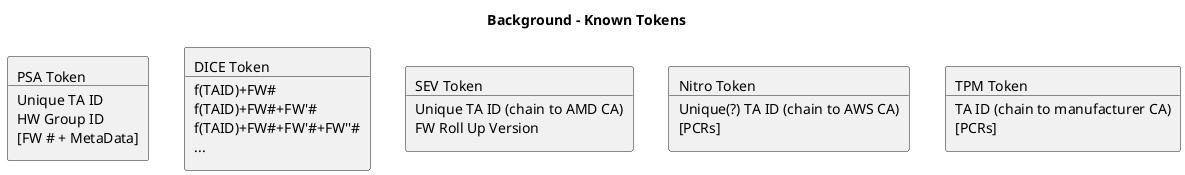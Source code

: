 @startuml
skinparam rectangle {
    ' these params allow any rectangle with the label stereotype to be displayed just as text
    BackgroundColor<<label>> White
    BorderColor<<label>> White
    Shadowing<<label>> False
}
hide stereotype  
'skinparam nodesep 5
skinparam ranksep 5


title "Background - Known Tokens"

rectangle tokPSA as "PSA Token
____
Unique TA ID
HW Group ID
[FW # + MetaData]
"

rectangle tokDICE as "DICE Token
____
f(TAID)+FW#
f(TAID)+FW#+FW'#
f(TAID)+FW#+FW'#+FW''#
...
"

rectangle tokSEV as "SEV Token
____
Unique TA ID (chain to AMD CA)
FW Roll Up Version
"

rectangle tokNitro as "Nitro Token
____
Unique(?) TA ID (chain to AWS CA)
[PCRs]
"

rectangle tokTPM as "TPM Token
____
TA ID (chain to manufacturer CA)
[PCRs]
"



tokPSA --[hidden]r-> tokDICE
tokDICE --[hidden]r-> tokSEV
tokSEV --[hidden]r-> tokNitro
tokNitro --[hidden]r-> tokTPM

@enduml



